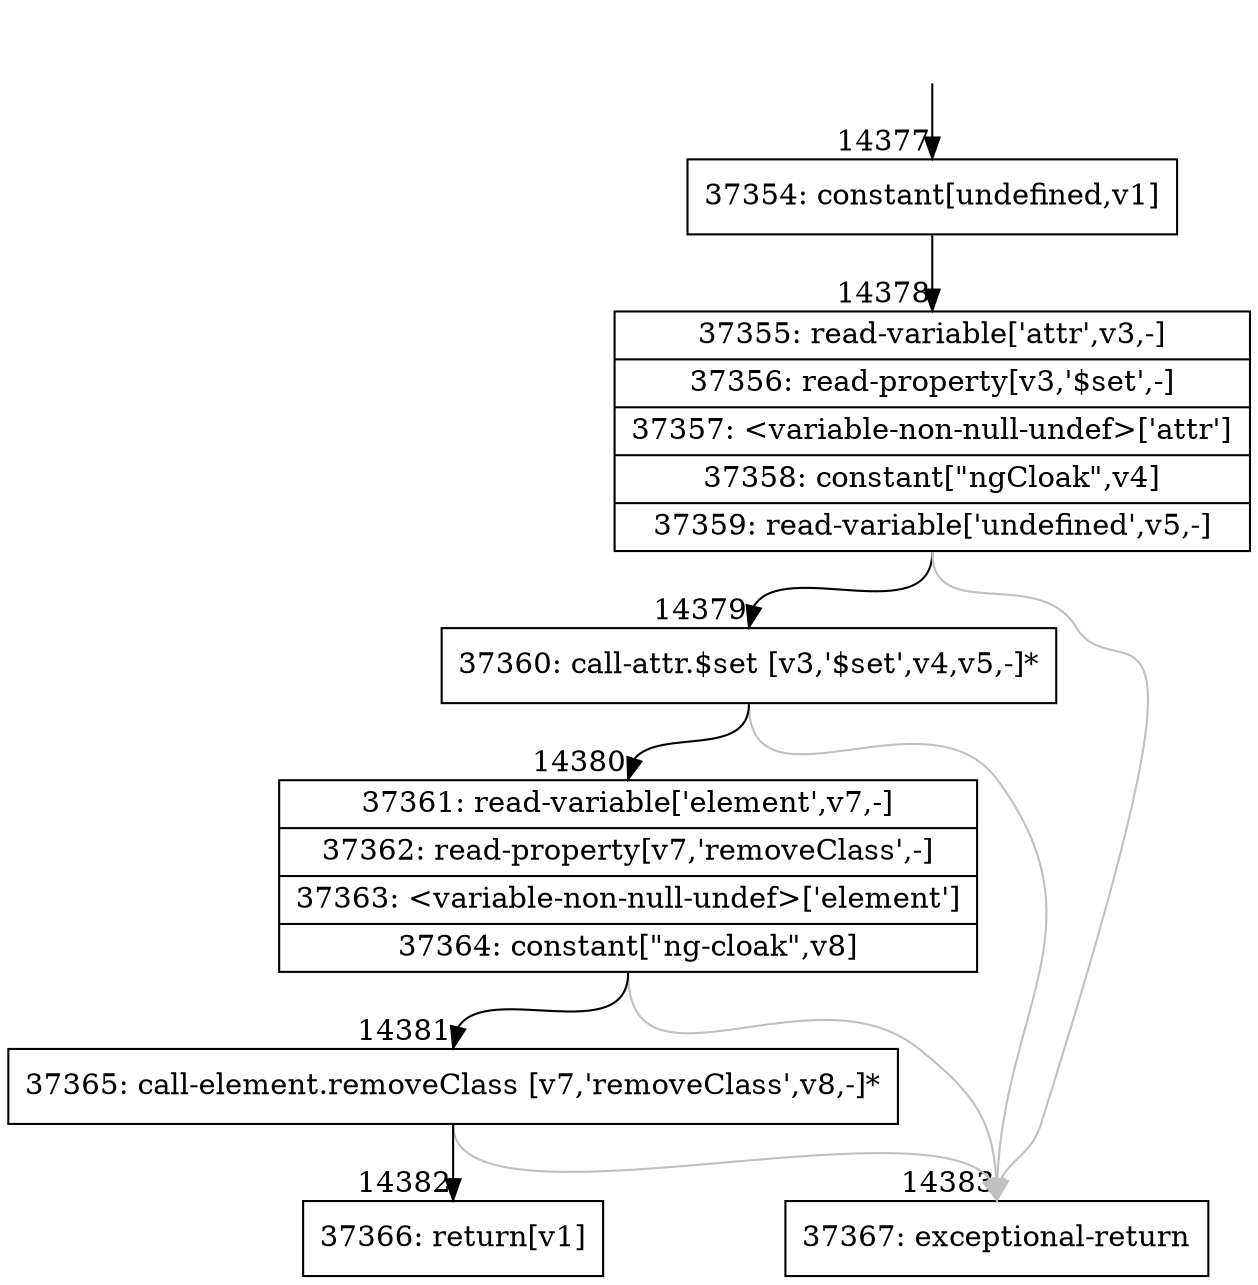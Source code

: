 digraph {
rankdir="TD"
BB_entry1137[shape=none,label=""];
BB_entry1137 -> BB14377 [tailport=s, headport=n, headlabel="    14377"]
BB14377 [shape=record label="{37354: constant[undefined,v1]}" ] 
BB14377 -> BB14378 [tailport=s, headport=n, headlabel="      14378"]
BB14378 [shape=record label="{37355: read-variable['attr',v3,-]|37356: read-property[v3,'$set',-]|37357: \<variable-non-null-undef\>['attr']|37358: constant[\"ngCloak\",v4]|37359: read-variable['undefined',v5,-]}" ] 
BB14378 -> BB14379 [tailport=s, headport=n, headlabel="      14379"]
BB14378 -> BB14383 [tailport=s, headport=n, color=gray, headlabel="      14383"]
BB14379 [shape=record label="{37360: call-attr.$set [v3,'$set',v4,v5,-]*}" ] 
BB14379 -> BB14380 [tailport=s, headport=n, headlabel="      14380"]
BB14379 -> BB14383 [tailport=s, headport=n, color=gray]
BB14380 [shape=record label="{37361: read-variable['element',v7,-]|37362: read-property[v7,'removeClass',-]|37363: \<variable-non-null-undef\>['element']|37364: constant[\"ng-cloak\",v8]}" ] 
BB14380 -> BB14381 [tailport=s, headport=n, headlabel="      14381"]
BB14380 -> BB14383 [tailport=s, headport=n, color=gray]
BB14381 [shape=record label="{37365: call-element.removeClass [v7,'removeClass',v8,-]*}" ] 
BB14381 -> BB14382 [tailport=s, headport=n, headlabel="      14382"]
BB14381 -> BB14383 [tailport=s, headport=n, color=gray]
BB14382 [shape=record label="{37366: return[v1]}" ] 
BB14383 [shape=record label="{37367: exceptional-return}" ] 
//#$~ 22827
}
